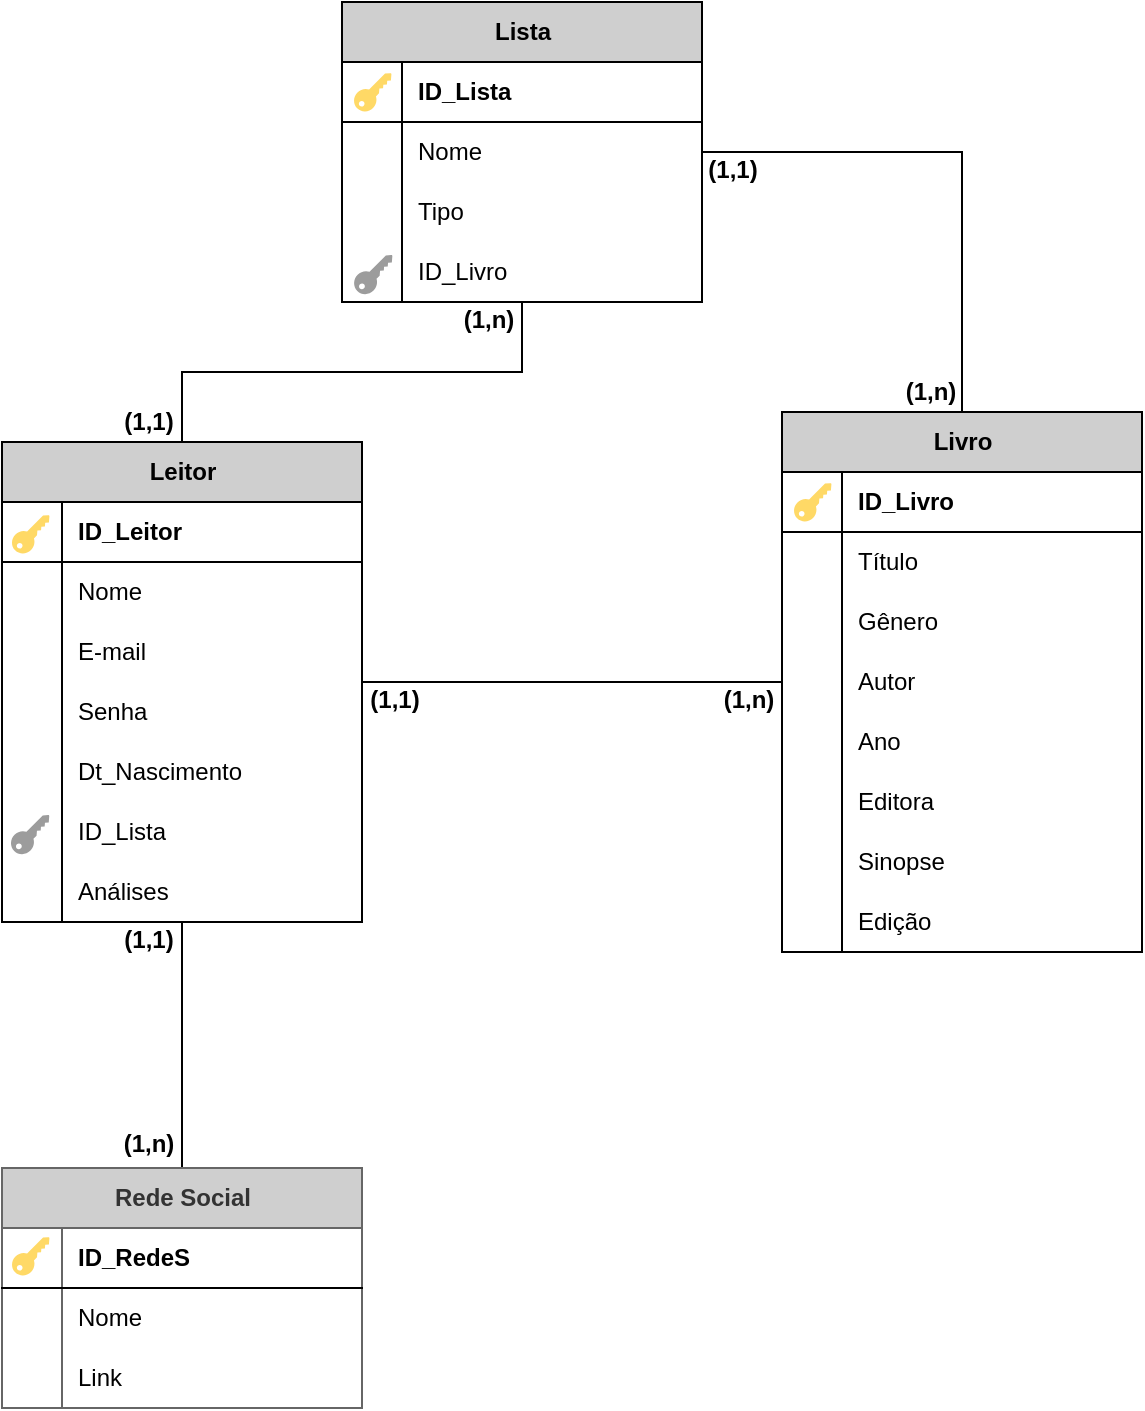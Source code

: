 <mxfile version="26.2.15">
  <diagram name="Page-1" id="e56a1550-8fbb-45ad-956c-1786394a9013">
    <mxGraphModel dx="1443" dy="882" grid="1" gridSize="10" guides="1" tooltips="1" connect="1" arrows="1" fold="1" page="1" pageScale="1" pageWidth="1100" pageHeight="850" background="none" math="0" shadow="0">
      <root>
        <mxCell id="0" />
        <mxCell id="1" parent="0" />
        <mxCell id="XMC8tUVnNrfktffif_Ht-146" style="edgeStyle=orthogonalEdgeStyle;rounded=0;orthogonalLoop=1;jettySize=auto;html=1;endArrow=none;endFill=0;" parent="1" source="XMC8tUVnNrfktffif_Ht-2" target="XMC8tUVnNrfktffif_Ht-41" edge="1">
          <mxGeometry relative="1" as="geometry" />
        </mxCell>
        <mxCell id="XMC8tUVnNrfktffif_Ht-151" value="&lt;font style=&quot;font-size: 12px;&quot;&gt;&lt;b&gt;(1,1)&lt;/b&gt;&lt;/font&gt;" style="edgeLabel;html=1;align=center;verticalAlign=middle;resizable=0;points=[];labelBackgroundColor=none;spacingRight=34;spacingTop=10;" parent="XMC8tUVnNrfktffif_Ht-146" vertex="1" connectable="0">
          <mxGeometry x="-0.933" relative="1" as="geometry">
            <mxPoint as="offset" />
          </mxGeometry>
        </mxCell>
        <mxCell id="XMC8tUVnNrfktffif_Ht-169" value="(1,n)" style="edgeLabel;html=1;align=center;verticalAlign=middle;resizable=0;points=[];fontSize=12;fontStyle=1;spacingTop=-15;spacingRight=33;labelBackgroundColor=none;" parent="XMC8tUVnNrfktffif_Ht-146" vertex="1" connectable="0">
          <mxGeometry x="0.922" y="-1" relative="1" as="geometry">
            <mxPoint as="offset" />
          </mxGeometry>
        </mxCell>
        <mxCell id="svkak329ISSLvF5lvn_i-40" style="edgeStyle=orthogonalEdgeStyle;rounded=0;orthogonalLoop=1;jettySize=auto;html=1;endArrow=none;startFill=0;" edge="1" parent="1" source="XMC8tUVnNrfktffif_Ht-2" target="svkak329ISSLvF5lvn_i-24">
          <mxGeometry relative="1" as="geometry" />
        </mxCell>
        <mxCell id="svkak329ISSLvF5lvn_i-49" value="(1,1)" style="edgeLabel;html=1;align=center;verticalAlign=middle;resizable=0;points=[];fontStyle=1;fontSize=12;labelBackgroundColor=none;spacingTop=11;spacingRight=30;" vertex="1" connectable="0" parent="svkak329ISSLvF5lvn_i-40">
          <mxGeometry x="-0.867" y="2" relative="1" as="geometry">
            <mxPoint as="offset" />
          </mxGeometry>
        </mxCell>
        <mxCell id="svkak329ISSLvF5lvn_i-50" value="(1,n)" style="edgeLabel;html=1;align=center;verticalAlign=middle;resizable=0;points=[];labelBackgroundColor=none;fontSize=12;fontStyle=1;spacingRight=32;spacingTop=-2;" vertex="1" connectable="0" parent="svkak329ISSLvF5lvn_i-40">
          <mxGeometry x="0.915" y="1" relative="1" as="geometry">
            <mxPoint as="offset" />
          </mxGeometry>
        </mxCell>
        <mxCell id="XMC8tUVnNrfktffif_Ht-2" value="Leitor" style="shape=table;startSize=30;container=1;collapsible=1;childLayout=tableLayout;fixedRows=1;rowLines=0;fontStyle=1;align=center;resizeLast=1;html=1;fillColor=#CFCFCF;" parent="1" vertex="1">
          <mxGeometry x="265" y="294" width="180" height="240" as="geometry" />
        </mxCell>
        <mxCell id="XMC8tUVnNrfktffif_Ht-3" value="" style="shape=tableRow;horizontal=0;startSize=0;swimlaneHead=0;swimlaneBody=0;fillColor=none;collapsible=0;dropTarget=0;points=[[0,0.5],[1,0.5]];portConstraint=eastwest;top=0;left=0;right=0;bottom=1;" parent="XMC8tUVnNrfktffif_Ht-2" vertex="1">
          <mxGeometry y="30" width="180" height="30" as="geometry" />
        </mxCell>
        <mxCell id="XMC8tUVnNrfktffif_Ht-4" value="" style="shape=partialRectangle;connectable=0;fillColor=none;top=0;left=0;bottom=0;right=0;fontStyle=1;overflow=hidden;whiteSpace=wrap;html=1;" parent="XMC8tUVnNrfktffif_Ht-3" vertex="1">
          <mxGeometry width="30" height="30" as="geometry">
            <mxRectangle width="30" height="30" as="alternateBounds" />
          </mxGeometry>
        </mxCell>
        <mxCell id="XMC8tUVnNrfktffif_Ht-5" value="ID_Leitor" style="shape=partialRectangle;connectable=0;fillColor=none;top=0;left=0;bottom=0;right=0;align=left;spacingLeft=6;fontStyle=1;overflow=hidden;whiteSpace=wrap;html=1;" parent="XMC8tUVnNrfktffif_Ht-3" vertex="1">
          <mxGeometry x="30" width="150" height="30" as="geometry">
            <mxRectangle width="150" height="30" as="alternateBounds" />
          </mxGeometry>
        </mxCell>
        <mxCell id="XMC8tUVnNrfktffif_Ht-6" value="" style="shape=tableRow;horizontal=0;startSize=0;swimlaneHead=0;swimlaneBody=0;fillColor=none;collapsible=0;dropTarget=0;points=[[0,0.5],[1,0.5]];portConstraint=eastwest;top=0;left=0;right=0;bottom=0;" parent="XMC8tUVnNrfktffif_Ht-2" vertex="1">
          <mxGeometry y="60" width="180" height="30" as="geometry" />
        </mxCell>
        <mxCell id="XMC8tUVnNrfktffif_Ht-7" value="" style="shape=partialRectangle;connectable=0;fillColor=none;top=0;left=0;bottom=0;right=0;editable=1;overflow=hidden;whiteSpace=wrap;html=1;" parent="XMC8tUVnNrfktffif_Ht-6" vertex="1">
          <mxGeometry width="30" height="30" as="geometry">
            <mxRectangle width="30" height="30" as="alternateBounds" />
          </mxGeometry>
        </mxCell>
        <mxCell id="XMC8tUVnNrfktffif_Ht-8" value="Nome" style="shape=partialRectangle;connectable=0;fillColor=none;top=0;left=0;bottom=0;right=0;align=left;spacingLeft=6;overflow=hidden;whiteSpace=wrap;html=1;" parent="XMC8tUVnNrfktffif_Ht-6" vertex="1">
          <mxGeometry x="30" width="150" height="30" as="geometry">
            <mxRectangle width="150" height="30" as="alternateBounds" />
          </mxGeometry>
        </mxCell>
        <mxCell id="XMC8tUVnNrfktffif_Ht-9" value="" style="shape=tableRow;horizontal=0;startSize=0;swimlaneHead=0;swimlaneBody=0;fillColor=none;collapsible=0;dropTarget=0;points=[[0,0.5],[1,0.5]];portConstraint=eastwest;top=0;left=0;right=0;bottom=0;" parent="XMC8tUVnNrfktffif_Ht-2" vertex="1">
          <mxGeometry y="90" width="180" height="30" as="geometry" />
        </mxCell>
        <mxCell id="XMC8tUVnNrfktffif_Ht-10" value="" style="shape=partialRectangle;connectable=0;fillColor=none;top=0;left=0;bottom=0;right=0;editable=1;overflow=hidden;whiteSpace=wrap;html=1;" parent="XMC8tUVnNrfktffif_Ht-9" vertex="1">
          <mxGeometry width="30" height="30" as="geometry">
            <mxRectangle width="30" height="30" as="alternateBounds" />
          </mxGeometry>
        </mxCell>
        <mxCell id="XMC8tUVnNrfktffif_Ht-11" value="E-mail" style="shape=partialRectangle;connectable=0;fillColor=none;top=0;left=0;bottom=0;right=0;align=left;spacingLeft=6;overflow=hidden;whiteSpace=wrap;html=1;" parent="XMC8tUVnNrfktffif_Ht-9" vertex="1">
          <mxGeometry x="30" width="150" height="30" as="geometry">
            <mxRectangle width="150" height="30" as="alternateBounds" />
          </mxGeometry>
        </mxCell>
        <mxCell id="XMC8tUVnNrfktffif_Ht-12" value="" style="shape=tableRow;horizontal=0;startSize=0;swimlaneHead=0;swimlaneBody=0;fillColor=none;collapsible=0;dropTarget=0;points=[[0,0.5],[1,0.5]];portConstraint=eastwest;top=0;left=0;right=0;bottom=0;" parent="XMC8tUVnNrfktffif_Ht-2" vertex="1">
          <mxGeometry y="120" width="180" height="30" as="geometry" />
        </mxCell>
        <mxCell id="XMC8tUVnNrfktffif_Ht-13" value="" style="shape=partialRectangle;connectable=0;fillColor=none;top=0;left=0;bottom=0;right=0;editable=1;overflow=hidden;whiteSpace=wrap;html=1;" parent="XMC8tUVnNrfktffif_Ht-12" vertex="1">
          <mxGeometry width="30" height="30" as="geometry">
            <mxRectangle width="30" height="30" as="alternateBounds" />
          </mxGeometry>
        </mxCell>
        <mxCell id="XMC8tUVnNrfktffif_Ht-14" value="Senha" style="shape=partialRectangle;connectable=0;fillColor=none;top=0;left=0;bottom=0;right=0;align=left;spacingLeft=6;overflow=hidden;whiteSpace=wrap;html=1;" parent="XMC8tUVnNrfktffif_Ht-12" vertex="1">
          <mxGeometry x="30" width="150" height="30" as="geometry">
            <mxRectangle width="150" height="30" as="alternateBounds" />
          </mxGeometry>
        </mxCell>
        <mxCell id="svkak329ISSLvF5lvn_i-8" style="shape=tableRow;horizontal=0;startSize=0;swimlaneHead=0;swimlaneBody=0;fillColor=none;collapsible=0;dropTarget=0;points=[[0,0.5],[1,0.5]];portConstraint=eastwest;top=0;left=0;right=0;bottom=0;" vertex="1" parent="XMC8tUVnNrfktffif_Ht-2">
          <mxGeometry y="150" width="180" height="30" as="geometry" />
        </mxCell>
        <mxCell id="svkak329ISSLvF5lvn_i-9" style="shape=partialRectangle;connectable=0;fillColor=none;top=0;left=0;bottom=0;right=0;editable=1;overflow=hidden;whiteSpace=wrap;html=1;" vertex="1" parent="svkak329ISSLvF5lvn_i-8">
          <mxGeometry width="30" height="30" as="geometry">
            <mxRectangle width="30" height="30" as="alternateBounds" />
          </mxGeometry>
        </mxCell>
        <mxCell id="svkak329ISSLvF5lvn_i-10" value="Dt_Nascimento" style="shape=partialRectangle;connectable=0;fillColor=none;top=0;left=0;bottom=0;right=0;align=left;spacingLeft=6;overflow=hidden;whiteSpace=wrap;html=1;" vertex="1" parent="svkak329ISSLvF5lvn_i-8">
          <mxGeometry x="30" width="150" height="30" as="geometry">
            <mxRectangle width="150" height="30" as="alternateBounds" />
          </mxGeometry>
        </mxCell>
        <mxCell id="svkak329ISSLvF5lvn_i-11" style="shape=tableRow;horizontal=0;startSize=0;swimlaneHead=0;swimlaneBody=0;fillColor=none;collapsible=0;dropTarget=0;points=[[0,0.5],[1,0.5]];portConstraint=eastwest;top=0;left=0;right=0;bottom=0;" vertex="1" parent="XMC8tUVnNrfktffif_Ht-2">
          <mxGeometry y="180" width="180" height="30" as="geometry" />
        </mxCell>
        <mxCell id="svkak329ISSLvF5lvn_i-12" style="shape=partialRectangle;connectable=0;fillColor=none;top=0;left=0;bottom=0;right=0;editable=1;overflow=hidden;whiteSpace=wrap;html=1;" vertex="1" parent="svkak329ISSLvF5lvn_i-11">
          <mxGeometry width="30" height="30" as="geometry">
            <mxRectangle width="30" height="30" as="alternateBounds" />
          </mxGeometry>
        </mxCell>
        <mxCell id="svkak329ISSLvF5lvn_i-13" value="ID_Lista" style="shape=partialRectangle;connectable=0;fillColor=none;top=0;left=0;bottom=0;right=0;align=left;spacingLeft=6;overflow=hidden;whiteSpace=wrap;html=1;" vertex="1" parent="svkak329ISSLvF5lvn_i-11">
          <mxGeometry x="30" width="150" height="30" as="geometry">
            <mxRectangle width="150" height="30" as="alternateBounds" />
          </mxGeometry>
        </mxCell>
        <mxCell id="svkak329ISSLvF5lvn_i-17" style="shape=tableRow;horizontal=0;startSize=0;swimlaneHead=0;swimlaneBody=0;fillColor=none;collapsible=0;dropTarget=0;points=[[0,0.5],[1,0.5]];portConstraint=eastwest;top=0;left=0;right=0;bottom=0;" vertex="1" parent="XMC8tUVnNrfktffif_Ht-2">
          <mxGeometry y="210" width="180" height="30" as="geometry" />
        </mxCell>
        <mxCell id="svkak329ISSLvF5lvn_i-18" style="shape=partialRectangle;connectable=0;fillColor=none;top=0;left=0;bottom=0;right=0;editable=1;overflow=hidden;whiteSpace=wrap;html=1;" vertex="1" parent="svkak329ISSLvF5lvn_i-17">
          <mxGeometry width="30" height="30" as="geometry">
            <mxRectangle width="30" height="30" as="alternateBounds" />
          </mxGeometry>
        </mxCell>
        <mxCell id="svkak329ISSLvF5lvn_i-19" value="Análises" style="shape=partialRectangle;connectable=0;fillColor=none;top=0;left=0;bottom=0;right=0;align=left;spacingLeft=6;overflow=hidden;whiteSpace=wrap;html=1;" vertex="1" parent="svkak329ISSLvF5lvn_i-17">
          <mxGeometry x="30" width="150" height="30" as="geometry">
            <mxRectangle width="150" height="30" as="alternateBounds" />
          </mxGeometry>
        </mxCell>
        <mxCell id="XMC8tUVnNrfktffif_Ht-41" value="Rede Social" style="shape=table;startSize=30;container=1;collapsible=1;childLayout=tableLayout;fixedRows=1;rowLines=0;fontStyle=1;align=center;resizeLast=1;html=1;fillColor=#CFCFCF;fontColor=#333333;strokeColor=#666666;" parent="1" vertex="1">
          <mxGeometry x="265" y="657" width="180" height="120" as="geometry" />
        </mxCell>
        <mxCell id="XMC8tUVnNrfktffif_Ht-42" value="" style="shape=tableRow;horizontal=0;startSize=0;swimlaneHead=0;swimlaneBody=0;fillColor=none;collapsible=0;dropTarget=0;points=[[0,0.5],[1,0.5]];portConstraint=eastwest;top=0;left=0;right=0;bottom=1;" parent="XMC8tUVnNrfktffif_Ht-41" vertex="1">
          <mxGeometry y="30" width="180" height="30" as="geometry" />
        </mxCell>
        <mxCell id="XMC8tUVnNrfktffif_Ht-43" value="" style="shape=partialRectangle;connectable=0;fillColor=none;top=0;left=0;bottom=0;right=0;fontStyle=1;overflow=hidden;whiteSpace=wrap;html=1;" parent="XMC8tUVnNrfktffif_Ht-42" vertex="1">
          <mxGeometry width="30" height="30" as="geometry">
            <mxRectangle width="30" height="30" as="alternateBounds" />
          </mxGeometry>
        </mxCell>
        <mxCell id="XMC8tUVnNrfktffif_Ht-44" value="ID_RedeS" style="shape=partialRectangle;connectable=0;fillColor=none;top=0;left=0;bottom=0;right=0;align=left;spacingLeft=6;fontStyle=1;overflow=hidden;whiteSpace=wrap;html=1;" parent="XMC8tUVnNrfktffif_Ht-42" vertex="1">
          <mxGeometry x="30" width="150" height="30" as="geometry">
            <mxRectangle width="150" height="30" as="alternateBounds" />
          </mxGeometry>
        </mxCell>
        <mxCell id="XMC8tUVnNrfktffif_Ht-45" value="" style="shape=tableRow;horizontal=0;startSize=0;swimlaneHead=0;swimlaneBody=0;fillColor=none;collapsible=0;dropTarget=0;points=[[0,0.5],[1,0.5]];portConstraint=eastwest;top=0;left=0;right=0;bottom=0;" parent="XMC8tUVnNrfktffif_Ht-41" vertex="1">
          <mxGeometry y="60" width="180" height="30" as="geometry" />
        </mxCell>
        <mxCell id="XMC8tUVnNrfktffif_Ht-46" value="" style="shape=partialRectangle;connectable=0;fillColor=none;top=0;left=0;bottom=0;right=0;editable=1;overflow=hidden;whiteSpace=wrap;html=1;" parent="XMC8tUVnNrfktffif_Ht-45" vertex="1">
          <mxGeometry width="30" height="30" as="geometry">
            <mxRectangle width="30" height="30" as="alternateBounds" />
          </mxGeometry>
        </mxCell>
        <mxCell id="XMC8tUVnNrfktffif_Ht-47" value="Nome" style="shape=partialRectangle;connectable=0;fillColor=none;top=0;left=0;bottom=0;right=0;align=left;spacingLeft=6;overflow=hidden;whiteSpace=wrap;html=1;" parent="XMC8tUVnNrfktffif_Ht-45" vertex="1">
          <mxGeometry x="30" width="150" height="30" as="geometry">
            <mxRectangle width="150" height="30" as="alternateBounds" />
          </mxGeometry>
        </mxCell>
        <mxCell id="XMC8tUVnNrfktffif_Ht-48" value="" style="shape=tableRow;horizontal=0;startSize=0;swimlaneHead=0;swimlaneBody=0;fillColor=none;collapsible=0;dropTarget=0;points=[[0,0.5],[1,0.5]];portConstraint=eastwest;top=0;left=0;right=0;bottom=0;" parent="XMC8tUVnNrfktffif_Ht-41" vertex="1">
          <mxGeometry y="90" width="180" height="30" as="geometry" />
        </mxCell>
        <mxCell id="XMC8tUVnNrfktffif_Ht-49" value="" style="shape=partialRectangle;connectable=0;fillColor=none;top=0;left=0;bottom=0;right=0;editable=1;overflow=hidden;whiteSpace=wrap;html=1;" parent="XMC8tUVnNrfktffif_Ht-48" vertex="1">
          <mxGeometry width="30" height="30" as="geometry">
            <mxRectangle width="30" height="30" as="alternateBounds" />
          </mxGeometry>
        </mxCell>
        <mxCell id="XMC8tUVnNrfktffif_Ht-50" value="Link" style="shape=partialRectangle;connectable=0;fillColor=none;top=0;left=0;bottom=0;right=0;align=left;spacingLeft=6;overflow=hidden;whiteSpace=wrap;html=1;" parent="XMC8tUVnNrfktffif_Ht-48" vertex="1">
          <mxGeometry x="30" width="150" height="30" as="geometry">
            <mxRectangle width="150" height="30" as="alternateBounds" />
          </mxGeometry>
        </mxCell>
        <mxCell id="XMC8tUVnNrfktffif_Ht-139" style="edgeStyle=orthogonalEdgeStyle;rounded=0;orthogonalLoop=1;jettySize=auto;html=1;endArrow=none;endFill=0;" parent="1" source="XMC8tUVnNrfktffif_Ht-63" target="XMC8tUVnNrfktffif_Ht-2" edge="1">
          <mxGeometry relative="1" as="geometry" />
        </mxCell>
        <mxCell id="XMC8tUVnNrfktffif_Ht-147" value="(1,n)" style="edgeLabel;html=1;align=center;verticalAlign=middle;resizable=0;points=[];labelBackgroundColor=none;spacingTop=22;fontSize=12;fontStyle=1;spacingRight=18;" parent="XMC8tUVnNrfktffif_Ht-139" vertex="1" connectable="0">
          <mxGeometry x="-0.923" y="-2" relative="1" as="geometry">
            <mxPoint as="offset" />
          </mxGeometry>
        </mxCell>
        <mxCell id="XMC8tUVnNrfktffif_Ht-148" value="&lt;font style=&quot;font-size: 12px;&quot;&gt;&lt;b&gt;(1,1)&lt;/b&gt;&lt;/font&gt;" style="edgeLabel;html=1;align=center;verticalAlign=middle;resizable=0;points=[];labelBackgroundColor=none;spacingLeft=10;spacingTop=10;spacingRight=-5;" parent="XMC8tUVnNrfktffif_Ht-139" vertex="1" connectable="0">
          <mxGeometry x="0.926" y="4" relative="1" as="geometry">
            <mxPoint as="offset" />
          </mxGeometry>
        </mxCell>
        <mxCell id="XMC8tUVnNrfktffif_Ht-63" value="Livro" style="shape=table;startSize=30;container=1;collapsible=1;childLayout=tableLayout;fixedRows=1;rowLines=0;fontStyle=1;align=center;resizeLast=1;html=1;fillColor=#CFCFCF;" parent="1" vertex="1">
          <mxGeometry x="655" y="279" width="180" height="270" as="geometry">
            <mxRectangle x="380" y="90" width="90" height="30" as="alternateBounds" />
          </mxGeometry>
        </mxCell>
        <mxCell id="XMC8tUVnNrfktffif_Ht-64" value="" style="shape=tableRow;horizontal=0;startSize=0;swimlaneHead=0;swimlaneBody=0;fillColor=none;collapsible=0;dropTarget=0;points=[[0,0.5],[1,0.5]];portConstraint=eastwest;top=0;left=0;right=0;bottom=1;" parent="XMC8tUVnNrfktffif_Ht-63" vertex="1">
          <mxGeometry y="30" width="180" height="30" as="geometry" />
        </mxCell>
        <mxCell id="XMC8tUVnNrfktffif_Ht-65" value="" style="shape=partialRectangle;connectable=0;fillColor=none;top=0;left=0;bottom=0;right=0;fontStyle=1;overflow=hidden;whiteSpace=wrap;html=1;" parent="XMC8tUVnNrfktffif_Ht-64" vertex="1">
          <mxGeometry width="30" height="30" as="geometry">
            <mxRectangle width="30" height="30" as="alternateBounds" />
          </mxGeometry>
        </mxCell>
        <mxCell id="XMC8tUVnNrfktffif_Ht-66" value="ID_Livro" style="shape=partialRectangle;connectable=0;fillColor=none;top=0;left=0;bottom=0;right=0;align=left;spacingLeft=6;fontStyle=1;overflow=hidden;whiteSpace=wrap;html=1;" parent="XMC8tUVnNrfktffif_Ht-64" vertex="1">
          <mxGeometry x="30" width="150" height="30" as="geometry">
            <mxRectangle width="150" height="30" as="alternateBounds" />
          </mxGeometry>
        </mxCell>
        <mxCell id="XMC8tUVnNrfktffif_Ht-67" value="" style="shape=tableRow;horizontal=0;startSize=0;swimlaneHead=0;swimlaneBody=0;fillColor=none;collapsible=0;dropTarget=0;points=[[0,0.5],[1,0.5]];portConstraint=eastwest;top=0;left=0;right=0;bottom=0;" parent="XMC8tUVnNrfktffif_Ht-63" vertex="1">
          <mxGeometry y="60" width="180" height="30" as="geometry" />
        </mxCell>
        <mxCell id="XMC8tUVnNrfktffif_Ht-68" value="" style="shape=partialRectangle;connectable=0;fillColor=none;top=0;left=0;bottom=0;right=0;editable=1;overflow=hidden;whiteSpace=wrap;html=1;" parent="XMC8tUVnNrfktffif_Ht-67" vertex="1">
          <mxGeometry width="30" height="30" as="geometry">
            <mxRectangle width="30" height="30" as="alternateBounds" />
          </mxGeometry>
        </mxCell>
        <mxCell id="XMC8tUVnNrfktffif_Ht-69" value="Título" style="shape=partialRectangle;connectable=0;fillColor=none;top=0;left=0;bottom=0;right=0;align=left;spacingLeft=6;overflow=hidden;whiteSpace=wrap;html=1;" parent="XMC8tUVnNrfktffif_Ht-67" vertex="1">
          <mxGeometry x="30" width="150" height="30" as="geometry">
            <mxRectangle width="150" height="30" as="alternateBounds" />
          </mxGeometry>
        </mxCell>
        <mxCell id="XMC8tUVnNrfktffif_Ht-73" value="" style="shape=tableRow;horizontal=0;startSize=0;swimlaneHead=0;swimlaneBody=0;fillColor=none;collapsible=0;dropTarget=0;points=[[0,0.5],[1,0.5]];portConstraint=eastwest;top=0;left=0;right=0;bottom=0;" parent="XMC8tUVnNrfktffif_Ht-63" vertex="1">
          <mxGeometry y="90" width="180" height="30" as="geometry" />
        </mxCell>
        <mxCell id="XMC8tUVnNrfktffif_Ht-74" value="" style="shape=partialRectangle;connectable=0;fillColor=none;top=0;left=0;bottom=0;right=0;editable=1;overflow=hidden;whiteSpace=wrap;html=1;" parent="XMC8tUVnNrfktffif_Ht-73" vertex="1">
          <mxGeometry width="30" height="30" as="geometry">
            <mxRectangle width="30" height="30" as="alternateBounds" />
          </mxGeometry>
        </mxCell>
        <mxCell id="XMC8tUVnNrfktffif_Ht-75" value="Gênero" style="shape=partialRectangle;connectable=0;fillColor=none;top=0;left=0;bottom=0;right=0;align=left;spacingLeft=6;overflow=hidden;whiteSpace=wrap;html=1;" parent="XMC8tUVnNrfktffif_Ht-73" vertex="1">
          <mxGeometry x="30" width="150" height="30" as="geometry">
            <mxRectangle width="150" height="30" as="alternateBounds" />
          </mxGeometry>
        </mxCell>
        <mxCell id="XMC8tUVnNrfktffif_Ht-88" style="shape=tableRow;horizontal=0;startSize=0;swimlaneHead=0;swimlaneBody=0;fillColor=none;collapsible=0;dropTarget=0;points=[[0,0.5],[1,0.5]];portConstraint=eastwest;top=0;left=0;right=0;bottom=0;" parent="XMC8tUVnNrfktffif_Ht-63" vertex="1">
          <mxGeometry y="120" width="180" height="30" as="geometry" />
        </mxCell>
        <mxCell id="XMC8tUVnNrfktffif_Ht-89" style="shape=partialRectangle;connectable=0;fillColor=none;top=0;left=0;bottom=0;right=0;editable=1;overflow=hidden;whiteSpace=wrap;html=1;" parent="XMC8tUVnNrfktffif_Ht-88" vertex="1">
          <mxGeometry width="30" height="30" as="geometry">
            <mxRectangle width="30" height="30" as="alternateBounds" />
          </mxGeometry>
        </mxCell>
        <mxCell id="XMC8tUVnNrfktffif_Ht-90" value="Autor" style="shape=partialRectangle;connectable=0;fillColor=none;top=0;left=0;bottom=0;right=0;align=left;spacingLeft=6;overflow=hidden;whiteSpace=wrap;html=1;" parent="XMC8tUVnNrfktffif_Ht-88" vertex="1">
          <mxGeometry x="30" width="150" height="30" as="geometry">
            <mxRectangle width="150" height="30" as="alternateBounds" />
          </mxGeometry>
        </mxCell>
        <mxCell id="XMC8tUVnNrfktffif_Ht-82" style="shape=tableRow;horizontal=0;startSize=0;swimlaneHead=0;swimlaneBody=0;fillColor=none;collapsible=0;dropTarget=0;points=[[0,0.5],[1,0.5]];portConstraint=eastwest;top=0;left=0;right=0;bottom=0;" parent="XMC8tUVnNrfktffif_Ht-63" vertex="1">
          <mxGeometry y="150" width="180" height="30" as="geometry" />
        </mxCell>
        <mxCell id="XMC8tUVnNrfktffif_Ht-83" value="" style="shape=partialRectangle;connectable=0;fillColor=none;top=0;left=0;bottom=0;right=0;editable=1;overflow=hidden;whiteSpace=wrap;html=1;" parent="XMC8tUVnNrfktffif_Ht-82" vertex="1">
          <mxGeometry width="30" height="30" as="geometry">
            <mxRectangle width="30" height="30" as="alternateBounds" />
          </mxGeometry>
        </mxCell>
        <mxCell id="XMC8tUVnNrfktffif_Ht-84" value="Ano" style="shape=partialRectangle;connectable=0;fillColor=none;top=0;left=0;bottom=0;right=0;align=left;spacingLeft=6;overflow=hidden;whiteSpace=wrap;html=1;" parent="XMC8tUVnNrfktffif_Ht-82" vertex="1">
          <mxGeometry x="30" width="150" height="30" as="geometry">
            <mxRectangle width="150" height="30" as="alternateBounds" />
          </mxGeometry>
        </mxCell>
        <mxCell id="svkak329ISSLvF5lvn_i-51" style="shape=tableRow;horizontal=0;startSize=0;swimlaneHead=0;swimlaneBody=0;fillColor=none;collapsible=0;dropTarget=0;points=[[0,0.5],[1,0.5]];portConstraint=eastwest;top=0;left=0;right=0;bottom=0;" vertex="1" parent="XMC8tUVnNrfktffif_Ht-63">
          <mxGeometry y="180" width="180" height="30" as="geometry" />
        </mxCell>
        <mxCell id="svkak329ISSLvF5lvn_i-52" style="shape=partialRectangle;connectable=0;fillColor=none;top=0;left=0;bottom=0;right=0;editable=1;overflow=hidden;whiteSpace=wrap;html=1;" vertex="1" parent="svkak329ISSLvF5lvn_i-51">
          <mxGeometry width="30" height="30" as="geometry">
            <mxRectangle width="30" height="30" as="alternateBounds" />
          </mxGeometry>
        </mxCell>
        <mxCell id="svkak329ISSLvF5lvn_i-53" value="Editora" style="shape=partialRectangle;connectable=0;fillColor=none;top=0;left=0;bottom=0;right=0;align=left;spacingLeft=6;overflow=hidden;whiteSpace=wrap;html=1;" vertex="1" parent="svkak329ISSLvF5lvn_i-51">
          <mxGeometry x="30" width="150" height="30" as="geometry">
            <mxRectangle width="150" height="30" as="alternateBounds" />
          </mxGeometry>
        </mxCell>
        <mxCell id="svkak329ISSLvF5lvn_i-54" style="shape=tableRow;horizontal=0;startSize=0;swimlaneHead=0;swimlaneBody=0;fillColor=none;collapsible=0;dropTarget=0;points=[[0,0.5],[1,0.5]];portConstraint=eastwest;top=0;left=0;right=0;bottom=0;" vertex="1" parent="XMC8tUVnNrfktffif_Ht-63">
          <mxGeometry y="210" width="180" height="30" as="geometry" />
        </mxCell>
        <mxCell id="svkak329ISSLvF5lvn_i-55" style="shape=partialRectangle;connectable=0;fillColor=none;top=0;left=0;bottom=0;right=0;editable=1;overflow=hidden;whiteSpace=wrap;html=1;" vertex="1" parent="svkak329ISSLvF5lvn_i-54">
          <mxGeometry width="30" height="30" as="geometry">
            <mxRectangle width="30" height="30" as="alternateBounds" />
          </mxGeometry>
        </mxCell>
        <mxCell id="svkak329ISSLvF5lvn_i-56" value="Sinopse" style="shape=partialRectangle;connectable=0;fillColor=none;top=0;left=0;bottom=0;right=0;align=left;spacingLeft=6;overflow=hidden;whiteSpace=wrap;html=1;" vertex="1" parent="svkak329ISSLvF5lvn_i-54">
          <mxGeometry x="30" width="150" height="30" as="geometry">
            <mxRectangle width="150" height="30" as="alternateBounds" />
          </mxGeometry>
        </mxCell>
        <mxCell id="svkak329ISSLvF5lvn_i-57" style="shape=tableRow;horizontal=0;startSize=0;swimlaneHead=0;swimlaneBody=0;fillColor=none;collapsible=0;dropTarget=0;points=[[0,0.5],[1,0.5]];portConstraint=eastwest;top=0;left=0;right=0;bottom=0;" vertex="1" parent="XMC8tUVnNrfktffif_Ht-63">
          <mxGeometry y="240" width="180" height="30" as="geometry" />
        </mxCell>
        <mxCell id="svkak329ISSLvF5lvn_i-58" style="shape=partialRectangle;connectable=0;fillColor=none;top=0;left=0;bottom=0;right=0;editable=1;overflow=hidden;whiteSpace=wrap;html=1;" vertex="1" parent="svkak329ISSLvF5lvn_i-57">
          <mxGeometry width="30" height="30" as="geometry">
            <mxRectangle width="30" height="30" as="alternateBounds" />
          </mxGeometry>
        </mxCell>
        <mxCell id="svkak329ISSLvF5lvn_i-59" value="Edição" style="shape=partialRectangle;connectable=0;fillColor=none;top=0;left=0;bottom=0;right=0;align=left;spacingLeft=6;overflow=hidden;whiteSpace=wrap;html=1;" vertex="1" parent="svkak329ISSLvF5lvn_i-57">
          <mxGeometry x="30" width="150" height="30" as="geometry">
            <mxRectangle width="150" height="30" as="alternateBounds" />
          </mxGeometry>
        </mxCell>
        <mxCell id="XMC8tUVnNrfktffif_Ht-164" value="" style="points=[[0,0.5,0],[0.24,0,0],[0.5,0.28,0],[0.995,0.475,0],[0.5,0.72,0],[0.24,1,0]];verticalLabelPosition=bottom;sketch=0;html=1;verticalAlign=top;aspect=fixed;align=center;pointerEvents=1;shape=mxgraph.cisco19.key;fillColor=#9c9c9c;strokeColor=none;rotation=-45;" parent="1" vertex="1">
          <mxGeometry x="267.45" y="484" width="25" height="11.25" as="geometry" />
        </mxCell>
        <mxCell id="XMC8tUVnNrfktffif_Ht-165" value="" style="points=[[0,0.5,0],[0.24,0,0],[0.5,0.28,0],[0.995,0.475,0],[0.5,0.72,0],[0.24,1,0]];verticalLabelPosition=bottom;sketch=0;html=1;verticalAlign=top;aspect=fixed;align=center;pointerEvents=1;shape=mxgraph.cisco19.key;fillColor=#FFD966;strokeColor=none;rotation=-45;" parent="1" vertex="1">
          <mxGeometry x="268" y="695" width="24.45" height="11" as="geometry" />
        </mxCell>
        <mxCell id="svkak329ISSLvF5lvn_i-23" value="" style="points=[[0,0.5,0],[0.24,0,0],[0.5,0.28,0],[0.995,0.475,0],[0.5,0.72,0],[0.24,1,0]];verticalLabelPosition=bottom;sketch=0;html=1;verticalAlign=top;aspect=fixed;align=center;pointerEvents=1;shape=mxgraph.cisco19.key;fillColor=#FFD966;strokeColor=none;rotation=-45;" vertex="1" parent="1">
          <mxGeometry x="268" y="334" width="24.45" height="11" as="geometry" />
        </mxCell>
        <mxCell id="svkak329ISSLvF5lvn_i-41" style="edgeStyle=orthogonalEdgeStyle;rounded=0;orthogonalLoop=1;jettySize=auto;html=1;endArrow=none;startFill=0;" edge="1" parent="1" source="svkak329ISSLvF5lvn_i-24" target="XMC8tUVnNrfktffif_Ht-63">
          <mxGeometry relative="1" as="geometry" />
        </mxCell>
        <mxCell id="svkak329ISSLvF5lvn_i-44" value="(1,1)" style="edgeLabel;html=1;align=center;verticalAlign=middle;resizable=0;points=[];fontStyle=1;fontSize=12;labelBackgroundColor=none;spacingTop=14;spacingRight=7;" vertex="1" connectable="0" parent="svkak329ISSLvF5lvn_i-41">
          <mxGeometry x="-0.849" y="-1" relative="1" as="geometry">
            <mxPoint x="-1" y="1" as="offset" />
          </mxGeometry>
        </mxCell>
        <mxCell id="svkak329ISSLvF5lvn_i-45" value="(1,n)" style="edgeLabel;html=1;align=center;verticalAlign=middle;resizable=0;points=[];labelBackgroundColor=none;fontSize=12;fontStyle=1;spacingTop=20;spacingRight=35;" vertex="1" connectable="0" parent="svkak329ISSLvF5lvn_i-41">
          <mxGeometry x="0.847" y="1" relative="1" as="geometry">
            <mxPoint as="offset" />
          </mxGeometry>
        </mxCell>
        <mxCell id="svkak329ISSLvF5lvn_i-24" value="Lista" style="shape=table;startSize=30;container=1;collapsible=1;childLayout=tableLayout;fixedRows=1;rowLines=0;fontStyle=1;align=center;resizeLast=1;html=1;fillColor=#CFCFCF;" vertex="1" parent="1">
          <mxGeometry x="435" y="74" width="180" height="150" as="geometry">
            <mxRectangle x="380" y="90" width="90" height="30" as="alternateBounds" />
          </mxGeometry>
        </mxCell>
        <mxCell id="svkak329ISSLvF5lvn_i-25" value="" style="shape=tableRow;horizontal=0;startSize=0;swimlaneHead=0;swimlaneBody=0;fillColor=none;collapsible=0;dropTarget=0;points=[[0,0.5],[1,0.5]];portConstraint=eastwest;top=0;left=0;right=0;bottom=1;" vertex="1" parent="svkak329ISSLvF5lvn_i-24">
          <mxGeometry y="30" width="180" height="30" as="geometry" />
        </mxCell>
        <mxCell id="svkak329ISSLvF5lvn_i-26" value="" style="shape=partialRectangle;connectable=0;fillColor=none;top=0;left=0;bottom=0;right=0;fontStyle=1;overflow=hidden;whiteSpace=wrap;html=1;" vertex="1" parent="svkak329ISSLvF5lvn_i-25">
          <mxGeometry width="30" height="30" as="geometry">
            <mxRectangle width="30" height="30" as="alternateBounds" />
          </mxGeometry>
        </mxCell>
        <mxCell id="svkak329ISSLvF5lvn_i-27" value="ID_Lista" style="shape=partialRectangle;connectable=0;fillColor=none;top=0;left=0;bottom=0;right=0;align=left;spacingLeft=6;fontStyle=1;overflow=hidden;whiteSpace=wrap;html=1;" vertex="1" parent="svkak329ISSLvF5lvn_i-25">
          <mxGeometry x="30" width="150" height="30" as="geometry">
            <mxRectangle width="150" height="30" as="alternateBounds" />
          </mxGeometry>
        </mxCell>
        <mxCell id="svkak329ISSLvF5lvn_i-28" value="" style="shape=tableRow;horizontal=0;startSize=0;swimlaneHead=0;swimlaneBody=0;fillColor=none;collapsible=0;dropTarget=0;points=[[0,0.5],[1,0.5]];portConstraint=eastwest;top=0;left=0;right=0;bottom=0;" vertex="1" parent="svkak329ISSLvF5lvn_i-24">
          <mxGeometry y="60" width="180" height="30" as="geometry" />
        </mxCell>
        <mxCell id="svkak329ISSLvF5lvn_i-29" value="" style="shape=partialRectangle;connectable=0;fillColor=none;top=0;left=0;bottom=0;right=0;editable=1;overflow=hidden;whiteSpace=wrap;html=1;" vertex="1" parent="svkak329ISSLvF5lvn_i-28">
          <mxGeometry width="30" height="30" as="geometry">
            <mxRectangle width="30" height="30" as="alternateBounds" />
          </mxGeometry>
        </mxCell>
        <mxCell id="svkak329ISSLvF5lvn_i-30" value="Nome" style="shape=partialRectangle;connectable=0;fillColor=none;top=0;left=0;bottom=0;right=0;align=left;spacingLeft=6;overflow=hidden;whiteSpace=wrap;html=1;" vertex="1" parent="svkak329ISSLvF5lvn_i-28">
          <mxGeometry x="30" width="150" height="30" as="geometry">
            <mxRectangle width="150" height="30" as="alternateBounds" />
          </mxGeometry>
        </mxCell>
        <mxCell id="svkak329ISSLvF5lvn_i-31" value="" style="shape=tableRow;horizontal=0;startSize=0;swimlaneHead=0;swimlaneBody=0;fillColor=none;collapsible=0;dropTarget=0;points=[[0,0.5],[1,0.5]];portConstraint=eastwest;top=0;left=0;right=0;bottom=0;" vertex="1" parent="svkak329ISSLvF5lvn_i-24">
          <mxGeometry y="90" width="180" height="30" as="geometry" />
        </mxCell>
        <mxCell id="svkak329ISSLvF5lvn_i-32" value="" style="shape=partialRectangle;connectable=0;fillColor=none;top=0;left=0;bottom=0;right=0;editable=1;overflow=hidden;whiteSpace=wrap;html=1;" vertex="1" parent="svkak329ISSLvF5lvn_i-31">
          <mxGeometry width="30" height="30" as="geometry">
            <mxRectangle width="30" height="30" as="alternateBounds" />
          </mxGeometry>
        </mxCell>
        <mxCell id="svkak329ISSLvF5lvn_i-33" value="Tipo" style="shape=partialRectangle;connectable=0;fillColor=none;top=0;left=0;bottom=0;right=0;align=left;spacingLeft=6;overflow=hidden;whiteSpace=wrap;html=1;" vertex="1" parent="svkak329ISSLvF5lvn_i-31">
          <mxGeometry x="30" width="150" height="30" as="geometry">
            <mxRectangle width="150" height="30" as="alternateBounds" />
          </mxGeometry>
        </mxCell>
        <mxCell id="svkak329ISSLvF5lvn_i-34" style="shape=tableRow;horizontal=0;startSize=0;swimlaneHead=0;swimlaneBody=0;fillColor=none;collapsible=0;dropTarget=0;points=[[0,0.5],[1,0.5]];portConstraint=eastwest;top=0;left=0;right=0;bottom=0;" vertex="1" parent="svkak329ISSLvF5lvn_i-24">
          <mxGeometry y="120" width="180" height="30" as="geometry" />
        </mxCell>
        <mxCell id="svkak329ISSLvF5lvn_i-35" style="shape=partialRectangle;connectable=0;fillColor=none;top=0;left=0;bottom=0;right=0;editable=1;overflow=hidden;whiteSpace=wrap;html=1;" vertex="1" parent="svkak329ISSLvF5lvn_i-34">
          <mxGeometry width="30" height="30" as="geometry">
            <mxRectangle width="30" height="30" as="alternateBounds" />
          </mxGeometry>
        </mxCell>
        <mxCell id="svkak329ISSLvF5lvn_i-36" value="ID_Livro" style="shape=partialRectangle;connectable=0;fillColor=none;top=0;left=0;bottom=0;right=0;align=left;spacingLeft=6;overflow=hidden;whiteSpace=wrap;html=1;" vertex="1" parent="svkak329ISSLvF5lvn_i-34">
          <mxGeometry x="30" width="150" height="30" as="geometry">
            <mxRectangle width="150" height="30" as="alternateBounds" />
          </mxGeometry>
        </mxCell>
        <mxCell id="svkak329ISSLvF5lvn_i-42" value="" style="points=[[0,0.5,0],[0.24,0,0],[0.5,0.28,0],[0.995,0.475,0],[0.5,0.72,0],[0.24,1,0]];verticalLabelPosition=bottom;sketch=0;html=1;verticalAlign=top;aspect=fixed;align=center;pointerEvents=1;shape=mxgraph.cisco19.key;fillColor=#FFD966;strokeColor=none;rotation=-45;" vertex="1" parent="1">
          <mxGeometry x="439" y="113" width="24.45" height="11" as="geometry" />
        </mxCell>
        <mxCell id="svkak329ISSLvF5lvn_i-43" value="" style="points=[[0,0.5,0],[0.24,0,0],[0.5,0.28,0],[0.995,0.475,0],[0.5,0.72,0],[0.24,1,0]];verticalLabelPosition=bottom;sketch=0;html=1;verticalAlign=top;aspect=fixed;align=center;pointerEvents=1;shape=mxgraph.cisco19.key;fillColor=#9c9c9c;strokeColor=none;rotation=-45;" vertex="1" parent="1">
          <mxGeometry x="439" y="204" width="25" height="11.25" as="geometry" />
        </mxCell>
        <mxCell id="svkak329ISSLvF5lvn_i-60" value="" style="points=[[0,0.5,0],[0.24,0,0],[0.5,0.28,0],[0.995,0.475,0],[0.5,0.72,0],[0.24,1,0]];verticalLabelPosition=bottom;sketch=0;html=1;verticalAlign=top;aspect=fixed;align=center;pointerEvents=1;shape=mxgraph.cisco19.key;fillColor=#FFD966;strokeColor=none;rotation=-45;" vertex="1" parent="1">
          <mxGeometry x="659" y="318" width="24.45" height="11" as="geometry" />
        </mxCell>
      </root>
    </mxGraphModel>
  </diagram>
</mxfile>
